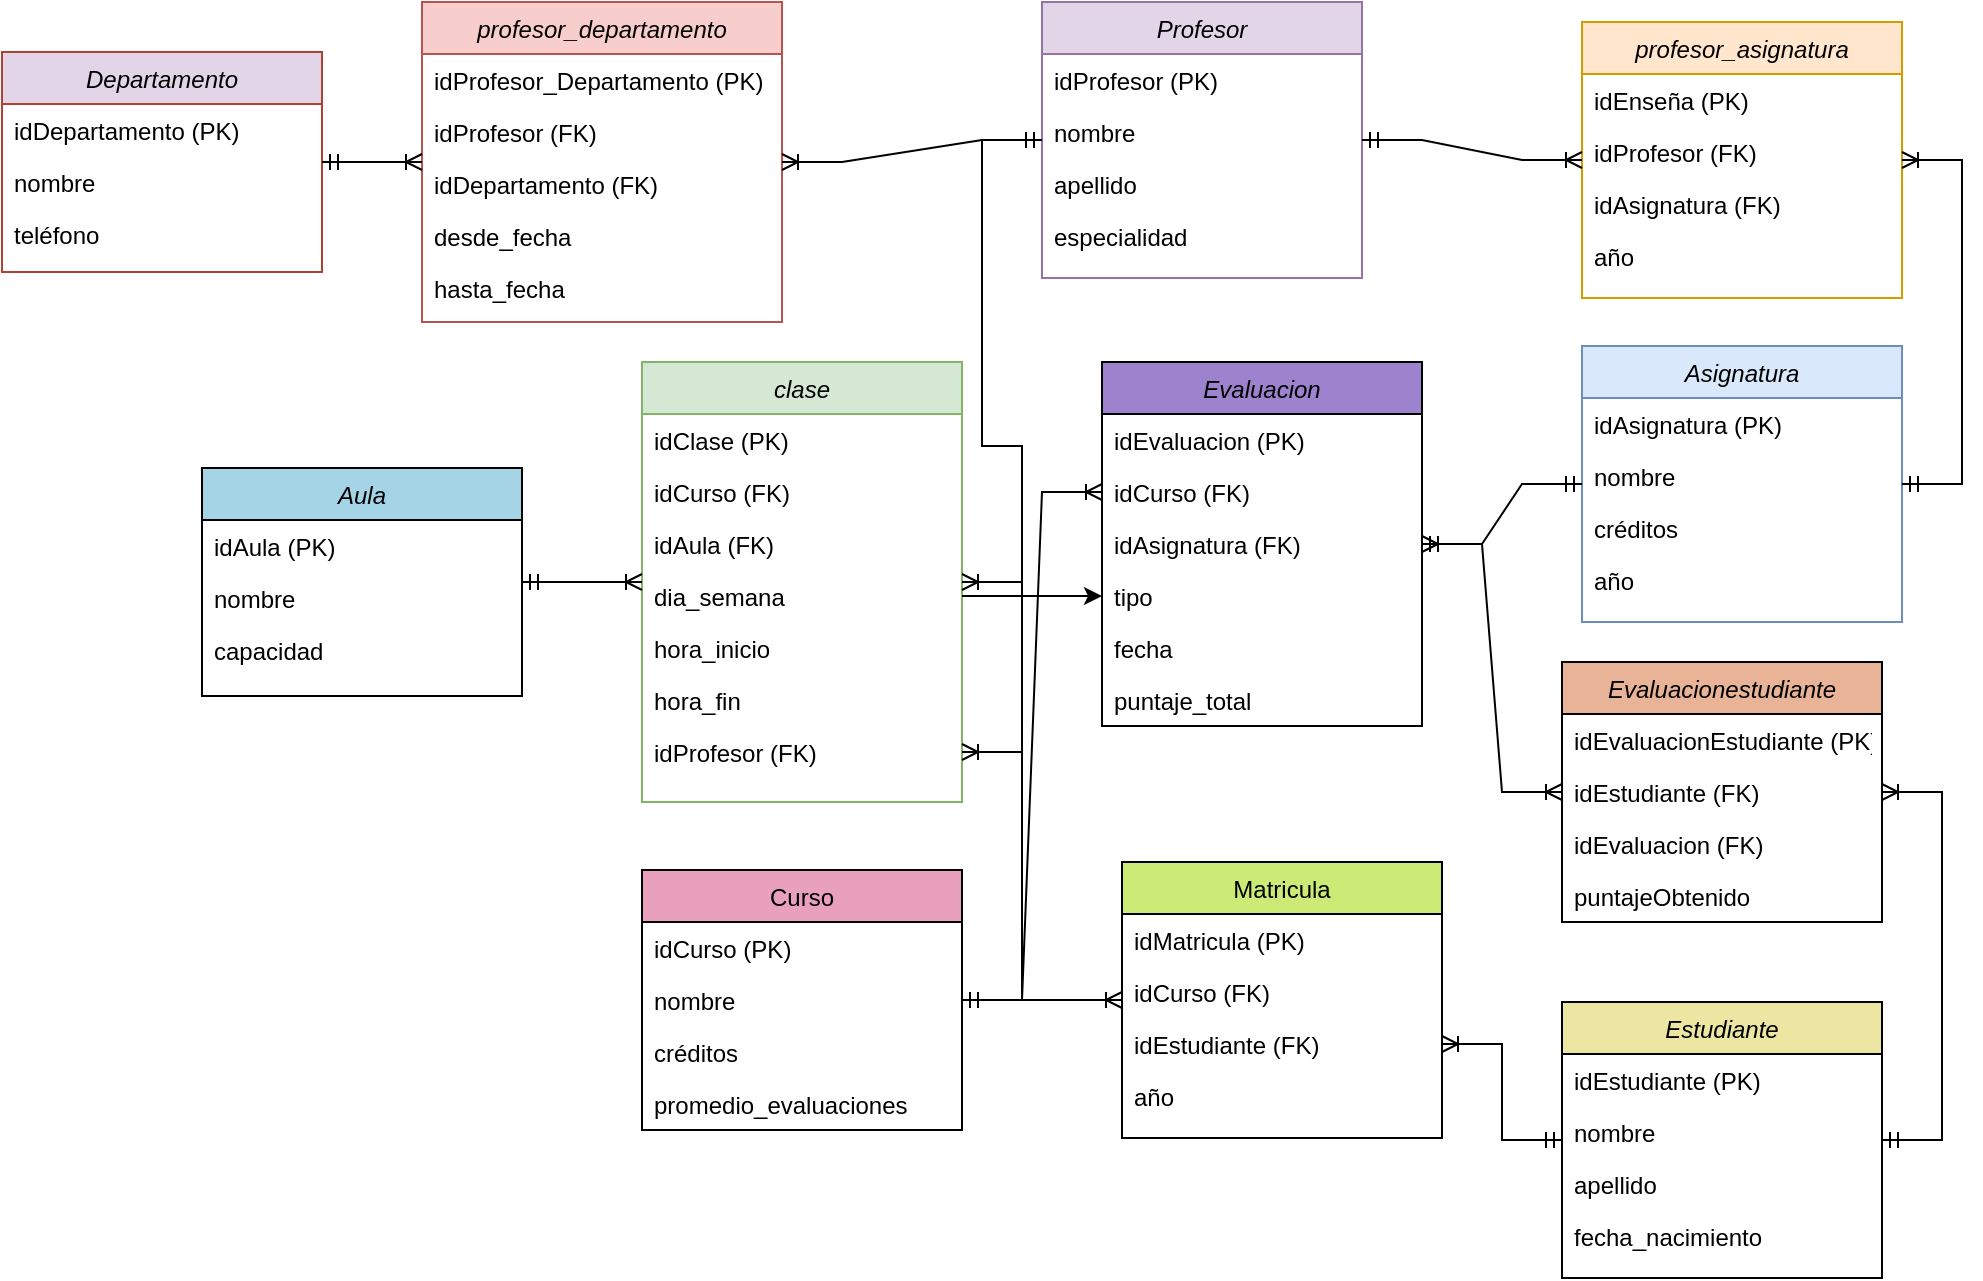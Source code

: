 <mxfile version="23.0.1" type="device">
  <diagram id="C5RBs43oDa-KdzZeNtuy" name="Page-1">
    <mxGraphModel dx="2261" dy="780" grid="1" gridSize="10" guides="1" tooltips="1" connect="1" arrows="1" fold="1" page="1" pageScale="1" pageWidth="827" pageHeight="1169" math="0" shadow="0">
      <root>
        <mxCell id="WIyWlLk6GJQsqaUBKTNV-0" />
        <mxCell id="WIyWlLk6GJQsqaUBKTNV-1" parent="WIyWlLk6GJQsqaUBKTNV-0" />
        <mxCell id="zkfFHV4jXpPFQw0GAbJ--0" value="Estudiante" style="swimlane;fontStyle=2;align=center;verticalAlign=top;childLayout=stackLayout;horizontal=1;startSize=26;horizontalStack=0;resizeParent=1;resizeLast=0;collapsible=1;marginBottom=0;rounded=0;shadow=0;strokeWidth=1;fillColor=#ece6a2;" parent="WIyWlLk6GJQsqaUBKTNV-1" vertex="1">
          <mxGeometry x="610" y="540" width="160" height="138" as="geometry">
            <mxRectangle x="230" y="140" width="160" height="26" as="alternateBounds" />
          </mxGeometry>
        </mxCell>
        <mxCell id="zkfFHV4jXpPFQw0GAbJ--1" value="idEstudiante (PK)" style="text;align=left;verticalAlign=top;spacingLeft=4;spacingRight=4;overflow=hidden;rotatable=0;points=[[0,0.5],[1,0.5]];portConstraint=eastwest;" parent="zkfFHV4jXpPFQw0GAbJ--0" vertex="1">
          <mxGeometry y="26" width="160" height="26" as="geometry" />
        </mxCell>
        <mxCell id="zkfFHV4jXpPFQw0GAbJ--2" value="nombre" style="text;align=left;verticalAlign=top;spacingLeft=4;spacingRight=4;overflow=hidden;rotatable=0;points=[[0,0.5],[1,0.5]];portConstraint=eastwest;rounded=0;shadow=0;html=0;" parent="zkfFHV4jXpPFQw0GAbJ--0" vertex="1">
          <mxGeometry y="52" width="160" height="26" as="geometry" />
        </mxCell>
        <mxCell id="zkfFHV4jXpPFQw0GAbJ--3" value="apellido" style="text;align=left;verticalAlign=top;spacingLeft=4;spacingRight=4;overflow=hidden;rotatable=0;points=[[0,0.5],[1,0.5]];portConstraint=eastwest;rounded=0;shadow=0;html=0;" parent="zkfFHV4jXpPFQw0GAbJ--0" vertex="1">
          <mxGeometry y="78" width="160" height="26" as="geometry" />
        </mxCell>
        <mxCell id="zkfFHV4jXpPFQw0GAbJ--5" value="fecha_nacimiento" style="text;align=left;verticalAlign=top;spacingLeft=4;spacingRight=4;overflow=hidden;rotatable=0;points=[[0,0.5],[1,0.5]];portConstraint=eastwest;" parent="zkfFHV4jXpPFQw0GAbJ--0" vertex="1">
          <mxGeometry y="104" width="160" height="26" as="geometry" />
        </mxCell>
        <mxCell id="zkfFHV4jXpPFQw0GAbJ--6" value="Matricula" style="swimlane;fontStyle=0;align=center;verticalAlign=top;childLayout=stackLayout;horizontal=1;startSize=26;horizontalStack=0;resizeParent=1;resizeLast=0;collapsible=1;marginBottom=0;rounded=0;shadow=0;strokeWidth=1;fillColor=#cbea76;" parent="WIyWlLk6GJQsqaUBKTNV-1" vertex="1">
          <mxGeometry x="390" y="470" width="160" height="138" as="geometry">
            <mxRectangle x="130" y="380" width="160" height="26" as="alternateBounds" />
          </mxGeometry>
        </mxCell>
        <mxCell id="zkfFHV4jXpPFQw0GAbJ--7" value="idMatricula (PK)" style="text;align=left;verticalAlign=top;spacingLeft=4;spacingRight=4;overflow=hidden;rotatable=0;points=[[0,0.5],[1,0.5]];portConstraint=eastwest;" parent="zkfFHV4jXpPFQw0GAbJ--6" vertex="1">
          <mxGeometry y="26" width="160" height="26" as="geometry" />
        </mxCell>
        <mxCell id="zkfFHV4jXpPFQw0GAbJ--8" value="idCurso (FK)" style="text;align=left;verticalAlign=top;spacingLeft=4;spacingRight=4;overflow=hidden;rotatable=0;points=[[0,0.5],[1,0.5]];portConstraint=eastwest;rounded=0;shadow=0;html=0;" parent="zkfFHV4jXpPFQw0GAbJ--6" vertex="1">
          <mxGeometry y="52" width="160" height="26" as="geometry" />
        </mxCell>
        <mxCell id="zkfFHV4jXpPFQw0GAbJ--10" value="idEstudiante (FK)" style="text;align=left;verticalAlign=top;spacingLeft=4;spacingRight=4;overflow=hidden;rotatable=0;points=[[0,0.5],[1,0.5]];portConstraint=eastwest;fontStyle=0" parent="zkfFHV4jXpPFQw0GAbJ--6" vertex="1">
          <mxGeometry y="78" width="160" height="26" as="geometry" />
        </mxCell>
        <mxCell id="zkfFHV4jXpPFQw0GAbJ--11" value="año" style="text;align=left;verticalAlign=top;spacingLeft=4;spacingRight=4;overflow=hidden;rotatable=0;points=[[0,0.5],[1,0.5]];portConstraint=eastwest;" parent="zkfFHV4jXpPFQw0GAbJ--6" vertex="1">
          <mxGeometry y="104" width="160" height="26" as="geometry" />
        </mxCell>
        <mxCell id="zkfFHV4jXpPFQw0GAbJ--17" value="Curso" style="swimlane;fontStyle=0;align=center;verticalAlign=top;childLayout=stackLayout;horizontal=1;startSize=26;horizontalStack=0;resizeParent=1;resizeLast=0;collapsible=1;marginBottom=0;rounded=0;shadow=0;strokeWidth=1;fillColor=#e9a0bd;" parent="WIyWlLk6GJQsqaUBKTNV-1" vertex="1">
          <mxGeometry x="150" y="474" width="160" height="130" as="geometry">
            <mxRectangle x="550" y="140" width="160" height="26" as="alternateBounds" />
          </mxGeometry>
        </mxCell>
        <mxCell id="zkfFHV4jXpPFQw0GAbJ--18" value="idCurso (PK)" style="text;align=left;verticalAlign=top;spacingLeft=4;spacingRight=4;overflow=hidden;rotatable=0;points=[[0,0.5],[1,0.5]];portConstraint=eastwest;" parent="zkfFHV4jXpPFQw0GAbJ--17" vertex="1">
          <mxGeometry y="26" width="160" height="26" as="geometry" />
        </mxCell>
        <mxCell id="zkfFHV4jXpPFQw0GAbJ--19" value="nombre" style="text;align=left;verticalAlign=top;spacingLeft=4;spacingRight=4;overflow=hidden;rotatable=0;points=[[0,0.5],[1,0.5]];portConstraint=eastwest;rounded=0;shadow=0;html=0;" parent="zkfFHV4jXpPFQw0GAbJ--17" vertex="1">
          <mxGeometry y="52" width="160" height="26" as="geometry" />
        </mxCell>
        <mxCell id="zkfFHV4jXpPFQw0GAbJ--20" value="créditos" style="text;align=left;verticalAlign=top;spacingLeft=4;spacingRight=4;overflow=hidden;rotatable=0;points=[[0,0.5],[1,0.5]];portConstraint=eastwest;rounded=0;shadow=0;html=0;" parent="zkfFHV4jXpPFQw0GAbJ--17" vertex="1">
          <mxGeometry y="78" width="160" height="26" as="geometry" />
        </mxCell>
        <mxCell id="-Kk2w-aH85aPDLVBFk4B-5" value="promedio_evaluaciones" style="text;align=left;verticalAlign=top;spacingLeft=4;spacingRight=4;overflow=hidden;rotatable=0;points=[[0,0.5],[1,0.5]];portConstraint=eastwest;" vertex="1" parent="zkfFHV4jXpPFQw0GAbJ--17">
          <mxGeometry y="104" width="160" height="26" as="geometry" />
        </mxCell>
        <mxCell id="DZFvHeJ8Dvv0FCnsDOJ2-1" value="profesor_asignatura" style="swimlane;fontStyle=2;align=center;verticalAlign=top;childLayout=stackLayout;horizontal=1;startSize=26;horizontalStack=0;resizeParent=1;resizeLast=0;collapsible=1;marginBottom=0;rounded=0;shadow=0;strokeWidth=1;fillColor=#ffe6cc;strokeColor=#d79b00;" parent="WIyWlLk6GJQsqaUBKTNV-1" vertex="1">
          <mxGeometry x="620" y="50" width="160" height="138" as="geometry">
            <mxRectangle x="230" y="140" width="160" height="26" as="alternateBounds" />
          </mxGeometry>
        </mxCell>
        <mxCell id="DZFvHeJ8Dvv0FCnsDOJ2-2" value="idEnseña (PK)" style="text;align=left;verticalAlign=top;spacingLeft=4;spacingRight=4;overflow=hidden;rotatable=0;points=[[0,0.5],[1,0.5]];portConstraint=eastwest;" parent="DZFvHeJ8Dvv0FCnsDOJ2-1" vertex="1">
          <mxGeometry y="26" width="160" height="26" as="geometry" />
        </mxCell>
        <mxCell id="DZFvHeJ8Dvv0FCnsDOJ2-3" value="idProfesor (FK)" style="text;align=left;verticalAlign=top;spacingLeft=4;spacingRight=4;overflow=hidden;rotatable=0;points=[[0,0.5],[1,0.5]];portConstraint=eastwest;rounded=0;shadow=0;html=0;" parent="DZFvHeJ8Dvv0FCnsDOJ2-1" vertex="1">
          <mxGeometry y="52" width="160" height="26" as="geometry" />
        </mxCell>
        <mxCell id="DZFvHeJ8Dvv0FCnsDOJ2-4" value="idAsignatura (FK)" style="text;align=left;verticalAlign=top;spacingLeft=4;spacingRight=4;overflow=hidden;rotatable=0;points=[[0,0.5],[1,0.5]];portConstraint=eastwest;rounded=0;shadow=0;html=0;" parent="DZFvHeJ8Dvv0FCnsDOJ2-1" vertex="1">
          <mxGeometry y="78" width="160" height="26" as="geometry" />
        </mxCell>
        <mxCell id="DZFvHeJ8Dvv0FCnsDOJ2-5" value="año" style="text;align=left;verticalAlign=top;spacingLeft=4;spacingRight=4;overflow=hidden;rotatable=0;points=[[0,0.5],[1,0.5]];portConstraint=eastwest;" parent="DZFvHeJ8Dvv0FCnsDOJ2-1" vertex="1">
          <mxGeometry y="104" width="160" height="26" as="geometry" />
        </mxCell>
        <mxCell id="DZFvHeJ8Dvv0FCnsDOJ2-6" value="Asignatura" style="swimlane;fontStyle=2;align=center;verticalAlign=top;childLayout=stackLayout;horizontal=1;startSize=26;horizontalStack=0;resizeParent=1;resizeLast=0;collapsible=1;marginBottom=0;rounded=0;shadow=0;strokeWidth=1;fillColor=#dae8fc;strokeColor=#6c8ebf;" parent="WIyWlLk6GJQsqaUBKTNV-1" vertex="1">
          <mxGeometry x="620" y="212" width="160" height="138" as="geometry">
            <mxRectangle x="230" y="140" width="160" height="26" as="alternateBounds" />
          </mxGeometry>
        </mxCell>
        <mxCell id="DZFvHeJ8Dvv0FCnsDOJ2-7" value="idAsignatura (PK)" style="text;align=left;verticalAlign=top;spacingLeft=4;spacingRight=4;overflow=hidden;rotatable=0;points=[[0,0.5],[1,0.5]];portConstraint=eastwest;" parent="DZFvHeJ8Dvv0FCnsDOJ2-6" vertex="1">
          <mxGeometry y="26" width="160" height="26" as="geometry" />
        </mxCell>
        <mxCell id="DZFvHeJ8Dvv0FCnsDOJ2-8" value="nombre" style="text;align=left;verticalAlign=top;spacingLeft=4;spacingRight=4;overflow=hidden;rotatable=0;points=[[0,0.5],[1,0.5]];portConstraint=eastwest;rounded=0;shadow=0;html=0;" parent="DZFvHeJ8Dvv0FCnsDOJ2-6" vertex="1">
          <mxGeometry y="52" width="160" height="26" as="geometry" />
        </mxCell>
        <mxCell id="DZFvHeJ8Dvv0FCnsDOJ2-9" value="créditos" style="text;align=left;verticalAlign=top;spacingLeft=4;spacingRight=4;overflow=hidden;rotatable=0;points=[[0,0.5],[1,0.5]];portConstraint=eastwest;rounded=0;shadow=0;html=0;" parent="DZFvHeJ8Dvv0FCnsDOJ2-6" vertex="1">
          <mxGeometry y="78" width="160" height="26" as="geometry" />
        </mxCell>
        <mxCell id="DZFvHeJ8Dvv0FCnsDOJ2-10" value="año" style="text;align=left;verticalAlign=top;spacingLeft=4;spacingRight=4;overflow=hidden;rotatable=0;points=[[0,0.5],[1,0.5]];portConstraint=eastwest;" parent="DZFvHeJ8Dvv0FCnsDOJ2-6" vertex="1">
          <mxGeometry y="104" width="160" height="26" as="geometry" />
        </mxCell>
        <mxCell id="DZFvHeJ8Dvv0FCnsDOJ2-11" value="Departamento" style="swimlane;fontStyle=2;align=center;verticalAlign=top;childLayout=stackLayout;horizontal=1;startSize=26;horizontalStack=0;resizeParent=1;resizeLast=0;collapsible=1;marginBottom=0;rounded=0;shadow=0;strokeWidth=1;fillColor=#E1D5E7;strokeColor=#ae4132;" parent="WIyWlLk6GJQsqaUBKTNV-1" vertex="1">
          <mxGeometry x="-170" y="65" width="160" height="110" as="geometry">
            <mxRectangle x="230" y="140" width="160" height="26" as="alternateBounds" />
          </mxGeometry>
        </mxCell>
        <mxCell id="DZFvHeJ8Dvv0FCnsDOJ2-12" value="idDepartamento (PK)" style="text;align=left;verticalAlign=top;spacingLeft=4;spacingRight=4;overflow=hidden;rotatable=0;points=[[0,0.5],[1,0.5]];portConstraint=eastwest;" parent="DZFvHeJ8Dvv0FCnsDOJ2-11" vertex="1">
          <mxGeometry y="26" width="160" height="26" as="geometry" />
        </mxCell>
        <mxCell id="DZFvHeJ8Dvv0FCnsDOJ2-13" value="nombre" style="text;align=left;verticalAlign=top;spacingLeft=4;spacingRight=4;overflow=hidden;rotatable=0;points=[[0,0.5],[1,0.5]];portConstraint=eastwest;rounded=0;shadow=0;html=0;" parent="DZFvHeJ8Dvv0FCnsDOJ2-11" vertex="1">
          <mxGeometry y="52" width="160" height="26" as="geometry" />
        </mxCell>
        <mxCell id="DZFvHeJ8Dvv0FCnsDOJ2-14" value="teléfono" style="text;align=left;verticalAlign=top;spacingLeft=4;spacingRight=4;overflow=hidden;rotatable=0;points=[[0,0.5],[1,0.5]];portConstraint=eastwest;rounded=0;shadow=0;html=0;" parent="DZFvHeJ8Dvv0FCnsDOJ2-11" vertex="1">
          <mxGeometry y="78" width="160" height="26" as="geometry" />
        </mxCell>
        <mxCell id="DZFvHeJ8Dvv0FCnsDOJ2-16" value="profesor_departamento" style="swimlane;fontStyle=2;align=center;verticalAlign=top;childLayout=stackLayout;horizontal=1;startSize=26;horizontalStack=0;resizeParent=1;resizeLast=0;collapsible=1;marginBottom=0;rounded=0;shadow=0;strokeWidth=1;fillColor=#f8cecc;strokeColor=#b85450;" parent="WIyWlLk6GJQsqaUBKTNV-1" vertex="1">
          <mxGeometry x="40" y="40" width="180" height="160" as="geometry">
            <mxRectangle x="230" y="140" width="160" height="26" as="alternateBounds" />
          </mxGeometry>
        </mxCell>
        <mxCell id="DZFvHeJ8Dvv0FCnsDOJ2-17" value="idProfesor_Departamento (PK)" style="text;align=left;verticalAlign=top;spacingLeft=4;spacingRight=4;overflow=hidden;rotatable=0;points=[[0,0.5],[1,0.5]];portConstraint=eastwest;" parent="DZFvHeJ8Dvv0FCnsDOJ2-16" vertex="1">
          <mxGeometry y="26" width="180" height="26" as="geometry" />
        </mxCell>
        <mxCell id="DZFvHeJ8Dvv0FCnsDOJ2-18" value="idProfesor (FK)" style="text;align=left;verticalAlign=top;spacingLeft=4;spacingRight=4;overflow=hidden;rotatable=0;points=[[0,0.5],[1,0.5]];portConstraint=eastwest;rounded=0;shadow=0;html=0;" parent="DZFvHeJ8Dvv0FCnsDOJ2-16" vertex="1">
          <mxGeometry y="52" width="180" height="26" as="geometry" />
        </mxCell>
        <mxCell id="DZFvHeJ8Dvv0FCnsDOJ2-19" value="idDepartamento (FK)" style="text;align=left;verticalAlign=top;spacingLeft=4;spacingRight=4;overflow=hidden;rotatable=0;points=[[0,0.5],[1,0.5]];portConstraint=eastwest;rounded=0;shadow=0;html=0;" parent="DZFvHeJ8Dvv0FCnsDOJ2-16" vertex="1">
          <mxGeometry y="78" width="180" height="26" as="geometry" />
        </mxCell>
        <mxCell id="DZFvHeJ8Dvv0FCnsDOJ2-20" value="desde_fecha" style="text;align=left;verticalAlign=top;spacingLeft=4;spacingRight=4;overflow=hidden;rotatable=0;points=[[0,0.5],[1,0.5]];portConstraint=eastwest;" parent="DZFvHeJ8Dvv0FCnsDOJ2-16" vertex="1">
          <mxGeometry y="104" width="180" height="26" as="geometry" />
        </mxCell>
        <mxCell id="DZFvHeJ8Dvv0FCnsDOJ2-21" value="hasta_fecha" style="text;align=left;verticalAlign=top;spacingLeft=4;spacingRight=4;overflow=hidden;rotatable=0;points=[[0,0.5],[1,0.5]];portConstraint=eastwest;" parent="DZFvHeJ8Dvv0FCnsDOJ2-16" vertex="1">
          <mxGeometry y="130" width="180" height="26" as="geometry" />
        </mxCell>
        <mxCell id="DZFvHeJ8Dvv0FCnsDOJ2-22" value="Profesor" style="swimlane;fontStyle=2;align=center;verticalAlign=top;childLayout=stackLayout;horizontal=1;startSize=26;horizontalStack=0;resizeParent=1;resizeLast=0;collapsible=1;marginBottom=0;rounded=0;shadow=0;strokeWidth=1;fillColor=#e1d5e7;strokeColor=#9673a6;" parent="WIyWlLk6GJQsqaUBKTNV-1" vertex="1">
          <mxGeometry x="350" y="40" width="160" height="138" as="geometry">
            <mxRectangle x="230" y="140" width="160" height="26" as="alternateBounds" />
          </mxGeometry>
        </mxCell>
        <mxCell id="DZFvHeJ8Dvv0FCnsDOJ2-23" value="idProfesor (PK)" style="text;align=left;verticalAlign=top;spacingLeft=4;spacingRight=4;overflow=hidden;rotatable=0;points=[[0,0.5],[1,0.5]];portConstraint=eastwest;" parent="DZFvHeJ8Dvv0FCnsDOJ2-22" vertex="1">
          <mxGeometry y="26" width="160" height="26" as="geometry" />
        </mxCell>
        <mxCell id="DZFvHeJ8Dvv0FCnsDOJ2-24" value="nombre" style="text;align=left;verticalAlign=top;spacingLeft=4;spacingRight=4;overflow=hidden;rotatable=0;points=[[0,0.5],[1,0.5]];portConstraint=eastwest;rounded=0;shadow=0;html=0;" parent="DZFvHeJ8Dvv0FCnsDOJ2-22" vertex="1">
          <mxGeometry y="52" width="160" height="26" as="geometry" />
        </mxCell>
        <mxCell id="DZFvHeJ8Dvv0FCnsDOJ2-25" value="apellido" style="text;align=left;verticalAlign=top;spacingLeft=4;spacingRight=4;overflow=hidden;rotatable=0;points=[[0,0.5],[1,0.5]];portConstraint=eastwest;rounded=0;shadow=0;html=0;" parent="DZFvHeJ8Dvv0FCnsDOJ2-22" vertex="1">
          <mxGeometry y="78" width="160" height="26" as="geometry" />
        </mxCell>
        <mxCell id="DZFvHeJ8Dvv0FCnsDOJ2-26" value="especialidad" style="text;align=left;verticalAlign=top;spacingLeft=4;spacingRight=4;overflow=hidden;rotatable=0;points=[[0,0.5],[1,0.5]];portConstraint=eastwest;" parent="DZFvHeJ8Dvv0FCnsDOJ2-22" vertex="1">
          <mxGeometry y="104" width="160" height="26" as="geometry" />
        </mxCell>
        <mxCell id="DZFvHeJ8Dvv0FCnsDOJ2-27" value="Aula" style="swimlane;fontStyle=2;align=center;verticalAlign=top;childLayout=stackLayout;horizontal=1;startSize=26;horizontalStack=0;resizeParent=1;resizeLast=0;collapsible=1;marginBottom=0;rounded=0;shadow=0;strokeWidth=1;fillColor=#a4d4e5;" parent="WIyWlLk6GJQsqaUBKTNV-1" vertex="1">
          <mxGeometry x="-70" y="273" width="160" height="114" as="geometry">
            <mxRectangle x="230" y="140" width="160" height="26" as="alternateBounds" />
          </mxGeometry>
        </mxCell>
        <mxCell id="DZFvHeJ8Dvv0FCnsDOJ2-28" value="idAula (PK)" style="text;align=left;verticalAlign=top;spacingLeft=4;spacingRight=4;overflow=hidden;rotatable=0;points=[[0,0.5],[1,0.5]];portConstraint=eastwest;" parent="DZFvHeJ8Dvv0FCnsDOJ2-27" vertex="1">
          <mxGeometry y="26" width="160" height="26" as="geometry" />
        </mxCell>
        <mxCell id="DZFvHeJ8Dvv0FCnsDOJ2-29" value="nombre" style="text;align=left;verticalAlign=top;spacingLeft=4;spacingRight=4;overflow=hidden;rotatable=0;points=[[0,0.5],[1,0.5]];portConstraint=eastwest;rounded=0;shadow=0;html=0;" parent="DZFvHeJ8Dvv0FCnsDOJ2-27" vertex="1">
          <mxGeometry y="52" width="160" height="26" as="geometry" />
        </mxCell>
        <mxCell id="DZFvHeJ8Dvv0FCnsDOJ2-30" value="capacidad" style="text;align=left;verticalAlign=top;spacingLeft=4;spacingRight=4;overflow=hidden;rotatable=0;points=[[0,0.5],[1,0.5]];portConstraint=eastwest;rounded=0;shadow=0;html=0;" parent="DZFvHeJ8Dvv0FCnsDOJ2-27" vertex="1">
          <mxGeometry y="78" width="160" height="26" as="geometry" />
        </mxCell>
        <mxCell id="-Kk2w-aH85aPDLVBFk4B-1" value="" style="edgeStyle=entityRelationEdgeStyle;fontSize=12;html=1;endArrow=ERoneToMany;startArrow=ERmandOne;rounded=0;" edge="1" parent="WIyWlLk6GJQsqaUBKTNV-1" source="zkfFHV4jXpPFQw0GAbJ--0" target="zkfFHV4jXpPFQw0GAbJ--10">
          <mxGeometry width="100" height="100" relative="1" as="geometry">
            <mxPoint x="310" y="260" as="sourcePoint" />
            <mxPoint x="460" y="350" as="targetPoint" />
          </mxGeometry>
        </mxCell>
        <mxCell id="-Kk2w-aH85aPDLVBFk4B-3" value="" style="edgeStyle=entityRelationEdgeStyle;fontSize=12;html=1;endArrow=ERoneToMany;startArrow=ERmandOne;rounded=0;" edge="1" parent="WIyWlLk6GJQsqaUBKTNV-1" source="zkfFHV4jXpPFQw0GAbJ--17" target="zkfFHV4jXpPFQw0GAbJ--6">
          <mxGeometry width="100" height="100" relative="1" as="geometry">
            <mxPoint x="290" y="630" as="sourcePoint" />
            <mxPoint x="310" y="730" as="targetPoint" />
            <Array as="points">
              <mxPoint x="320" y="610" />
            </Array>
          </mxGeometry>
        </mxCell>
        <mxCell id="-Kk2w-aH85aPDLVBFk4B-6" value="Evaluacion" style="swimlane;fontStyle=2;align=center;verticalAlign=top;childLayout=stackLayout;horizontal=1;startSize=26;horizontalStack=0;resizeParent=1;resizeLast=0;collapsible=1;marginBottom=0;rounded=0;shadow=0;strokeWidth=1;fillColor=#9d82ce;" vertex="1" parent="WIyWlLk6GJQsqaUBKTNV-1">
          <mxGeometry x="380" y="220" width="160" height="182" as="geometry">
            <mxRectangle x="230" y="140" width="160" height="26" as="alternateBounds" />
          </mxGeometry>
        </mxCell>
        <mxCell id="-Kk2w-aH85aPDLVBFk4B-7" value="idEvaluacion (PK)" style="text;align=left;verticalAlign=top;spacingLeft=4;spacingRight=4;overflow=hidden;rotatable=0;points=[[0,0.5],[1,0.5]];portConstraint=eastwest;" vertex="1" parent="-Kk2w-aH85aPDLVBFk4B-6">
          <mxGeometry y="26" width="160" height="26" as="geometry" />
        </mxCell>
        <mxCell id="-Kk2w-aH85aPDLVBFk4B-8" value="idCurso (FK)" style="text;align=left;verticalAlign=top;spacingLeft=4;spacingRight=4;overflow=hidden;rotatable=0;points=[[0,0.5],[1,0.5]];portConstraint=eastwest;rounded=0;shadow=0;html=0;" vertex="1" parent="-Kk2w-aH85aPDLVBFk4B-6">
          <mxGeometry y="52" width="160" height="26" as="geometry" />
        </mxCell>
        <mxCell id="-Kk2w-aH85aPDLVBFk4B-9" value="idAsignatura (FK)" style="text;align=left;verticalAlign=top;spacingLeft=4;spacingRight=4;overflow=hidden;rotatable=0;points=[[0,0.5],[1,0.5]];portConstraint=eastwest;rounded=0;shadow=0;html=0;" vertex="1" parent="-Kk2w-aH85aPDLVBFk4B-6">
          <mxGeometry y="78" width="160" height="26" as="geometry" />
        </mxCell>
        <mxCell id="-Kk2w-aH85aPDLVBFk4B-10" value="tipo" style="text;align=left;verticalAlign=top;spacingLeft=4;spacingRight=4;overflow=hidden;rotatable=0;points=[[0,0.5],[1,0.5]];portConstraint=eastwest;" vertex="1" parent="-Kk2w-aH85aPDLVBFk4B-6">
          <mxGeometry y="104" width="160" height="26" as="geometry" />
        </mxCell>
        <mxCell id="-Kk2w-aH85aPDLVBFk4B-11" value="fecha" style="text;align=left;verticalAlign=top;spacingLeft=4;spacingRight=4;overflow=hidden;rotatable=0;points=[[0,0.5],[1,0.5]];portConstraint=eastwest;" vertex="1" parent="-Kk2w-aH85aPDLVBFk4B-6">
          <mxGeometry y="130" width="160" height="26" as="geometry" />
        </mxCell>
        <mxCell id="-Kk2w-aH85aPDLVBFk4B-12" value="puntaje_total" style="text;align=left;verticalAlign=top;spacingLeft=4;spacingRight=4;overflow=hidden;rotatable=0;points=[[0,0.5],[1,0.5]];portConstraint=eastwest;" vertex="1" parent="-Kk2w-aH85aPDLVBFk4B-6">
          <mxGeometry y="156" width="160" height="26" as="geometry" />
        </mxCell>
        <mxCell id="-Kk2w-aH85aPDLVBFk4B-13" value="Evaluacionestudiante" style="swimlane;fontStyle=2;align=center;verticalAlign=top;childLayout=stackLayout;horizontal=1;startSize=26;horizontalStack=0;resizeParent=1;resizeLast=0;collapsible=1;marginBottom=0;rounded=0;shadow=0;strokeWidth=1;fillColor=#e8b396;" vertex="1" parent="WIyWlLk6GJQsqaUBKTNV-1">
          <mxGeometry x="610" y="370" width="160" height="130" as="geometry">
            <mxRectangle x="230" y="140" width="160" height="26" as="alternateBounds" />
          </mxGeometry>
        </mxCell>
        <mxCell id="-Kk2w-aH85aPDLVBFk4B-14" value="idEvaluacionEstudiante (PK)" style="text;align=left;verticalAlign=top;spacingLeft=4;spacingRight=4;overflow=hidden;rotatable=0;points=[[0,0.5],[1,0.5]];portConstraint=eastwest;" vertex="1" parent="-Kk2w-aH85aPDLVBFk4B-13">
          <mxGeometry y="26" width="160" height="26" as="geometry" />
        </mxCell>
        <mxCell id="-Kk2w-aH85aPDLVBFk4B-15" value="idEstudiante (FK)" style="text;align=left;verticalAlign=top;spacingLeft=4;spacingRight=4;overflow=hidden;rotatable=0;points=[[0,0.5],[1,0.5]];portConstraint=eastwest;rounded=0;shadow=0;html=0;" vertex="1" parent="-Kk2w-aH85aPDLVBFk4B-13">
          <mxGeometry y="52" width="160" height="26" as="geometry" />
        </mxCell>
        <mxCell id="-Kk2w-aH85aPDLVBFk4B-16" value="idEvaluacion (FK)" style="text;align=left;verticalAlign=top;spacingLeft=4;spacingRight=4;overflow=hidden;rotatable=0;points=[[0,0.5],[1,0.5]];portConstraint=eastwest;rounded=0;shadow=0;html=0;" vertex="1" parent="-Kk2w-aH85aPDLVBFk4B-13">
          <mxGeometry y="78" width="160" height="26" as="geometry" />
        </mxCell>
        <mxCell id="-Kk2w-aH85aPDLVBFk4B-19" value="puntajeObtenido" style="text;align=left;verticalAlign=top;spacingLeft=4;spacingRight=4;overflow=hidden;rotatable=0;points=[[0,0.5],[1,0.5]];portConstraint=eastwest;" vertex="1" parent="-Kk2w-aH85aPDLVBFk4B-13">
          <mxGeometry y="104" width="160" height="26" as="geometry" />
        </mxCell>
        <mxCell id="-Kk2w-aH85aPDLVBFk4B-20" value="clase" style="swimlane;fontStyle=2;align=center;verticalAlign=top;childLayout=stackLayout;horizontal=1;startSize=26;horizontalStack=0;resizeParent=1;resizeLast=0;collapsible=1;marginBottom=0;rounded=0;shadow=0;strokeWidth=1;fillColor=#d5e8d4;strokeColor=#82b366;" vertex="1" parent="WIyWlLk6GJQsqaUBKTNV-1">
          <mxGeometry x="150" y="220" width="160" height="220" as="geometry">
            <mxRectangle x="230" y="140" width="160" height="26" as="alternateBounds" />
          </mxGeometry>
        </mxCell>
        <mxCell id="-Kk2w-aH85aPDLVBFk4B-21" value="idClase (PK)" style="text;align=left;verticalAlign=top;spacingLeft=4;spacingRight=4;overflow=hidden;rotatable=0;points=[[0,0.5],[1,0.5]];portConstraint=eastwest;" vertex="1" parent="-Kk2w-aH85aPDLVBFk4B-20">
          <mxGeometry y="26" width="160" height="26" as="geometry" />
        </mxCell>
        <mxCell id="-Kk2w-aH85aPDLVBFk4B-22" value="idCurso (FK)" style="text;align=left;verticalAlign=top;spacingLeft=4;spacingRight=4;overflow=hidden;rotatable=0;points=[[0,0.5],[1,0.5]];portConstraint=eastwest;rounded=0;shadow=0;html=0;" vertex="1" parent="-Kk2w-aH85aPDLVBFk4B-20">
          <mxGeometry y="52" width="160" height="26" as="geometry" />
        </mxCell>
        <mxCell id="-Kk2w-aH85aPDLVBFk4B-23" value="idAula (FK)" style="text;align=left;verticalAlign=top;spacingLeft=4;spacingRight=4;overflow=hidden;rotatable=0;points=[[0,0.5],[1,0.5]];portConstraint=eastwest;rounded=0;shadow=0;html=0;" vertex="1" parent="-Kk2w-aH85aPDLVBFk4B-20">
          <mxGeometry y="78" width="160" height="26" as="geometry" />
        </mxCell>
        <mxCell id="-Kk2w-aH85aPDLVBFk4B-24" value="dia_semana" style="text;align=left;verticalAlign=top;spacingLeft=4;spacingRight=4;overflow=hidden;rotatable=0;points=[[0,0.5],[1,0.5]];portConstraint=eastwest;" vertex="1" parent="-Kk2w-aH85aPDLVBFk4B-20">
          <mxGeometry y="104" width="160" height="26" as="geometry" />
        </mxCell>
        <mxCell id="-Kk2w-aH85aPDLVBFk4B-25" value="hora_inicio" style="text;align=left;verticalAlign=top;spacingLeft=4;spacingRight=4;overflow=hidden;rotatable=0;points=[[0,0.5],[1,0.5]];portConstraint=eastwest;" vertex="1" parent="-Kk2w-aH85aPDLVBFk4B-20">
          <mxGeometry y="130" width="160" height="26" as="geometry" />
        </mxCell>
        <mxCell id="-Kk2w-aH85aPDLVBFk4B-26" value="hora_fin" style="text;align=left;verticalAlign=top;spacingLeft=4;spacingRight=4;overflow=hidden;rotatable=0;points=[[0,0.5],[1,0.5]];portConstraint=eastwest;" vertex="1" parent="-Kk2w-aH85aPDLVBFk4B-20">
          <mxGeometry y="156" width="160" height="26" as="geometry" />
        </mxCell>
        <mxCell id="-Kk2w-aH85aPDLVBFk4B-27" value="idProfesor (FK)" style="text;align=left;verticalAlign=top;spacingLeft=4;spacingRight=4;overflow=hidden;rotatable=0;points=[[0,0.5],[1,0.5]];portConstraint=eastwest;" vertex="1" parent="-Kk2w-aH85aPDLVBFk4B-20">
          <mxGeometry y="182" width="160" height="26" as="geometry" />
        </mxCell>
        <mxCell id="-Kk2w-aH85aPDLVBFk4B-28" value="" style="edgeStyle=entityRelationEdgeStyle;fontSize=12;html=1;endArrow=ERoneToMany;startArrow=ERmandOne;rounded=0;" edge="1" parent="WIyWlLk6GJQsqaUBKTNV-1" source="zkfFHV4jXpPFQw0GAbJ--0" target="-Kk2w-aH85aPDLVBFk4B-13">
          <mxGeometry width="100" height="100" relative="1" as="geometry">
            <mxPoint x="760" y="380" as="sourcePoint" />
            <mxPoint x="700" y="380" as="targetPoint" />
            <Array as="points">
              <mxPoint x="890" y="51" />
              <mxPoint x="650" y="620" />
            </Array>
          </mxGeometry>
        </mxCell>
        <mxCell id="-Kk2w-aH85aPDLVBFk4B-29" value="" style="edgeStyle=entityRelationEdgeStyle;fontSize=12;html=1;endArrow=ERoneToMany;startArrow=ERmandOne;rounded=0;" edge="1" parent="WIyWlLk6GJQsqaUBKTNV-1" source="-Kk2w-aH85aPDLVBFk4B-6" target="-Kk2w-aH85aPDLVBFk4B-13">
          <mxGeometry width="100" height="100" relative="1" as="geometry">
            <mxPoint x="300" y="699" as="sourcePoint" />
            <mxPoint x="360" y="699" as="targetPoint" />
            <Array as="points">
              <mxPoint x="330" y="620" />
              <mxPoint x="650" y="490" />
            </Array>
          </mxGeometry>
        </mxCell>
        <mxCell id="-Kk2w-aH85aPDLVBFk4B-30" value="" style="edgeStyle=entityRelationEdgeStyle;fontSize=12;html=1;endArrow=ERoneToMany;startArrow=ERmandOne;rounded=0;" edge="1" parent="WIyWlLk6GJQsqaUBKTNV-1" source="DZFvHeJ8Dvv0FCnsDOJ2-6" target="-Kk2w-aH85aPDLVBFk4B-6">
          <mxGeometry width="100" height="100" relative="1" as="geometry">
            <mxPoint x="600" y="515" as="sourcePoint" />
            <mxPoint x="510" y="410" as="targetPoint" />
            <Array as="points">
              <mxPoint x="640" y="350" />
              <mxPoint x="640" y="330" />
              <mxPoint x="340" y="630" />
              <mxPoint x="520" y="380" />
              <mxPoint x="640" y="380" />
              <mxPoint x="670" y="380" />
              <mxPoint x="510" y="370" />
              <mxPoint x="660" y="500" />
              <mxPoint x="480" y="380" />
              <mxPoint x="630" y="540" />
            </Array>
          </mxGeometry>
        </mxCell>
        <mxCell id="-Kk2w-aH85aPDLVBFk4B-31" value="" style="edgeStyle=entityRelationEdgeStyle;fontSize=12;html=1;endArrow=ERoneToMany;startArrow=ERmandOne;rounded=0;" edge="1" parent="WIyWlLk6GJQsqaUBKTNV-1" source="DZFvHeJ8Dvv0FCnsDOJ2-6" target="DZFvHeJ8Dvv0FCnsDOJ2-1">
          <mxGeometry width="100" height="100" relative="1" as="geometry">
            <mxPoint x="300" y="699" as="sourcePoint" />
            <mxPoint x="360" y="699" as="targetPoint" />
            <Array as="points">
              <mxPoint x="330" y="620" />
            </Array>
          </mxGeometry>
        </mxCell>
        <mxCell id="-Kk2w-aH85aPDLVBFk4B-32" value="" style="edgeStyle=entityRelationEdgeStyle;fontSize=12;html=1;endArrow=ERoneToMany;startArrow=ERmandOne;rounded=0;" edge="1" parent="WIyWlLk6GJQsqaUBKTNV-1" source="DZFvHeJ8Dvv0FCnsDOJ2-27" target="-Kk2w-aH85aPDLVBFk4B-20">
          <mxGeometry width="100" height="100" relative="1" as="geometry">
            <mxPoint x="300" y="699" as="sourcePoint" />
            <mxPoint x="360" y="699" as="targetPoint" />
            <Array as="points">
              <mxPoint x="330" y="620" />
            </Array>
          </mxGeometry>
        </mxCell>
        <mxCell id="-Kk2w-aH85aPDLVBFk4B-33" value="" style="edgeStyle=entityRelationEdgeStyle;fontSize=12;html=1;endArrow=ERoneToMany;startArrow=ERmandOne;rounded=0;" edge="1" parent="WIyWlLk6GJQsqaUBKTNV-1" source="zkfFHV4jXpPFQw0GAbJ--17" target="-Kk2w-aH85aPDLVBFk4B-20">
          <mxGeometry width="100" height="100" relative="1" as="geometry">
            <mxPoint x="200" y="553" as="sourcePoint" />
            <mxPoint x="240" y="430" as="targetPoint" />
            <Array as="points">
              <mxPoint x="340" y="630" />
            </Array>
          </mxGeometry>
        </mxCell>
        <mxCell id="-Kk2w-aH85aPDLVBFk4B-34" value="" style="edgeStyle=entityRelationEdgeStyle;fontSize=12;html=1;endArrow=ERoneToMany;startArrow=ERmandOne;rounded=0;" edge="1" parent="WIyWlLk6GJQsqaUBKTNV-1" source="zkfFHV4jXpPFQw0GAbJ--17" target="-Kk2w-aH85aPDLVBFk4B-8">
          <mxGeometry width="100" height="100" relative="1" as="geometry">
            <mxPoint x="310" y="610" as="sourcePoint" />
            <mxPoint x="240" y="430" as="targetPoint" />
            <Array as="points">
              <mxPoint x="310" y="620" />
              <mxPoint x="340" y="630" />
            </Array>
          </mxGeometry>
        </mxCell>
        <mxCell id="-Kk2w-aH85aPDLVBFk4B-35" value="" style="edgeStyle=entityRelationEdgeStyle;fontSize=12;html=1;endArrow=ERoneToMany;startArrow=ERmandOne;rounded=0;" edge="1" parent="WIyWlLk6GJQsqaUBKTNV-1" source="DZFvHeJ8Dvv0FCnsDOJ2-22" target="DZFvHeJ8Dvv0FCnsDOJ2-1">
          <mxGeometry width="100" height="100" relative="1" as="geometry">
            <mxPoint x="160" y="468" as="sourcePoint" />
            <mxPoint x="220" y="468" as="targetPoint" />
            <Array as="points">
              <mxPoint x="340" y="630" />
            </Array>
          </mxGeometry>
        </mxCell>
        <mxCell id="-Kk2w-aH85aPDLVBFk4B-36" value="" style="edgeStyle=entityRelationEdgeStyle;fontSize=12;html=1;endArrow=ERoneToMany;startArrow=ERmandOne;rounded=0;" edge="1" parent="WIyWlLk6GJQsqaUBKTNV-1" source="DZFvHeJ8Dvv0FCnsDOJ2-22" target="DZFvHeJ8Dvv0FCnsDOJ2-16">
          <mxGeometry width="100" height="100" relative="1" as="geometry">
            <mxPoint x="160" y="468" as="sourcePoint" />
            <mxPoint x="220" y="468" as="targetPoint" />
            <Array as="points">
              <mxPoint x="340" y="630" />
            </Array>
          </mxGeometry>
        </mxCell>
        <mxCell id="-Kk2w-aH85aPDLVBFk4B-37" value="" style="edgeStyle=entityRelationEdgeStyle;fontSize=12;html=1;endArrow=ERoneToMany;startArrow=ERmandOne;rounded=0;" edge="1" parent="WIyWlLk6GJQsqaUBKTNV-1" source="DZFvHeJ8Dvv0FCnsDOJ2-11" target="DZFvHeJ8Dvv0FCnsDOJ2-16">
          <mxGeometry width="100" height="100" relative="1" as="geometry">
            <mxPoint x="160" y="468" as="sourcePoint" />
            <mxPoint x="220" y="468" as="targetPoint" />
            <Array as="points">
              <mxPoint x="340" y="630" />
            </Array>
          </mxGeometry>
        </mxCell>
        <mxCell id="-Kk2w-aH85aPDLVBFk4B-39" value="" style="edgeStyle=entityRelationEdgeStyle;fontSize=12;html=1;endArrow=ERoneToMany;startArrow=ERmandOne;rounded=0;" edge="1" parent="WIyWlLk6GJQsqaUBKTNV-1" source="DZFvHeJ8Dvv0FCnsDOJ2-22" target="-Kk2w-aH85aPDLVBFk4B-27">
          <mxGeometry width="100" height="100" relative="1" as="geometry">
            <mxPoint x="160" y="468" as="sourcePoint" />
            <mxPoint x="220" y="468" as="targetPoint" />
            <Array as="points">
              <mxPoint x="340" y="630" />
            </Array>
          </mxGeometry>
        </mxCell>
        <mxCell id="-Kk2w-aH85aPDLVBFk4B-40" value="" style="edgeStyle=orthogonalEdgeStyle;rounded=0;orthogonalLoop=1;jettySize=auto;html=1;" edge="1" parent="WIyWlLk6GJQsqaUBKTNV-1" source="-Kk2w-aH85aPDLVBFk4B-24" target="-Kk2w-aH85aPDLVBFk4B-10">
          <mxGeometry relative="1" as="geometry" />
        </mxCell>
      </root>
    </mxGraphModel>
  </diagram>
</mxfile>
